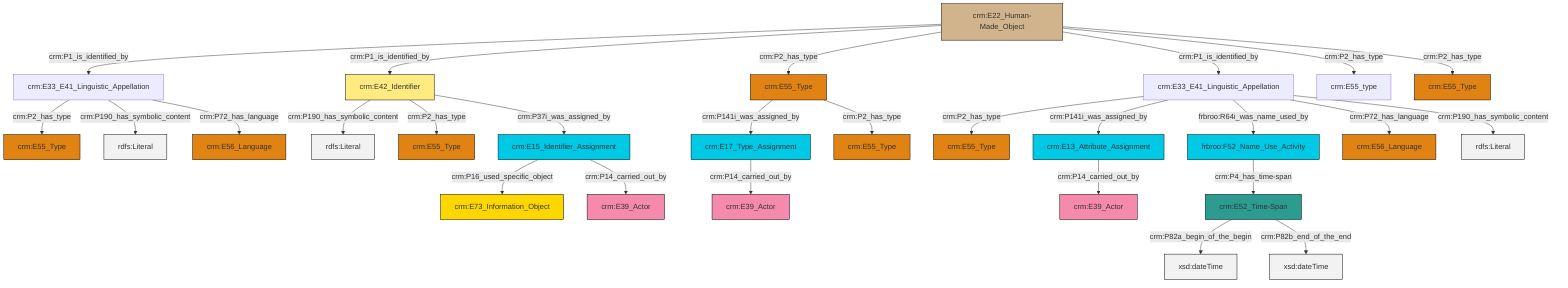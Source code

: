 graph TD
classDef Literal fill:#f2f2f2,stroke:#000000;
classDef CRM_Entity fill:#FFFFFF,stroke:#000000;
classDef Temporal_Entity fill:#00C9E6, stroke:#000000;
classDef Type fill:#E18312, stroke:#000000;
classDef Time-Span fill:#2C9C91, stroke:#000000;
classDef Appellation fill:#FFEB7F, stroke:#000000;
classDef Place fill:#008836, stroke:#000000;
classDef Persistent_Item fill:#B266B2, stroke:#000000;
classDef Conceptual_Object fill:#FFD700, stroke:#000000;
classDef Physical_Thing fill:#D2B48C, stroke:#000000;
classDef Actor fill:#f58aad, stroke:#000000;
classDef PC_Classes fill:#4ce600, stroke:#000000;
classDef Multi fill:#cccccc,stroke:#000000;

0["crm:E52_Time-Span"]:::Time-Span -->|crm:P82a_begin_of_the_begin| 1[xsd:dateTime]:::Literal
4["crm:E15_Identifier_Assignment"]:::Temporal_Entity -->|crm:P16_used_specific_object| 8["crm:E73_Information_Object"]:::Conceptual_Object
13["crm:E33_E41_Linguistic_Appellation"]:::Default -->|crm:P2_has_type| 14["crm:E55_Type"]:::Type
13["crm:E33_E41_Linguistic_Appellation"]:::Default -->|crm:P190_has_symbolic_content| 22[rdfs:Literal]:::Literal
23["crm:E55_Type"]:::Type -->|crm:P141i_was_assigned_by| 24["crm:E17_Type_Assignment"]:::Temporal_Entity
9["crm:E33_E41_Linguistic_Appellation"]:::Default -->|crm:P2_has_type| 2["crm:E55_Type"]:::Type
28["crm:E22_Human-Made_Object"]:::Physical_Thing -->|crm:P1_is_identified_by| 13["crm:E33_E41_Linguistic_Appellation"]:::Default
9["crm:E33_E41_Linguistic_Appellation"]:::Default -->|crm:P141i_was_assigned_by| 29["crm:E13_Attribute_Assignment"]:::Temporal_Entity
23["crm:E55_Type"]:::Type -->|crm:P2_has_type| 11["crm:E55_Type"]:::Type
9["crm:E33_E41_Linguistic_Appellation"]:::Default -->|frbroo:R64i_was_name_used_by| 30["frbroo:F52_Name_Use_Activity"]:::Temporal_Entity
31["crm:E42_Identifier"]:::Appellation -->|crm:P190_has_symbolic_content| 32[rdfs:Literal]:::Literal
0["crm:E52_Time-Span"]:::Time-Span -->|crm:P82b_end_of_the_end| 33[xsd:dateTime]:::Literal
29["crm:E13_Attribute_Assignment"]:::Temporal_Entity -->|crm:P14_carried_out_by| 15["crm:E39_Actor"]:::Actor
9["crm:E33_E41_Linguistic_Appellation"]:::Default -->|crm:P72_has_language| 6["crm:E56_Language"]:::Type
28["crm:E22_Human-Made_Object"]:::Physical_Thing -->|crm:P1_is_identified_by| 31["crm:E42_Identifier"]:::Appellation
28["crm:E22_Human-Made_Object"]:::Physical_Thing -->|crm:P2_has_type| 23["crm:E55_Type"]:::Type
31["crm:E42_Identifier"]:::Appellation -->|crm:P2_has_type| 40["crm:E55_Type"]:::Type
28["crm:E22_Human-Made_Object"]:::Physical_Thing -->|crm:P1_is_identified_by| 9["crm:E33_E41_Linguistic_Appellation"]:::Default
9["crm:E33_E41_Linguistic_Appellation"]:::Default -->|crm:P190_has_symbolic_content| 41[rdfs:Literal]:::Literal
13["crm:E33_E41_Linguistic_Appellation"]:::Default -->|crm:P72_has_language| 18["crm:E56_Language"]:::Type
30["frbroo:F52_Name_Use_Activity"]:::Temporal_Entity -->|crm:P4_has_time-span| 0["crm:E52_Time-Span"]:::Time-Span
28["crm:E22_Human-Made_Object"]:::Physical_Thing -->|crm:P2_has_type| 20["crm:E55_type"]:::Default
4["crm:E15_Identifier_Assignment"]:::Temporal_Entity -->|crm:P14_carried_out_by| 34["crm:E39_Actor"]:::Actor
31["crm:E42_Identifier"]:::Appellation -->|crm:P37i_was_assigned_by| 4["crm:E15_Identifier_Assignment"]:::Temporal_Entity
28["crm:E22_Human-Made_Object"]:::Physical_Thing -->|crm:P2_has_type| 26["crm:E55_Type"]:::Type
24["crm:E17_Type_Assignment"]:::Temporal_Entity -->|crm:P14_carried_out_by| 45["crm:E39_Actor"]:::Actor